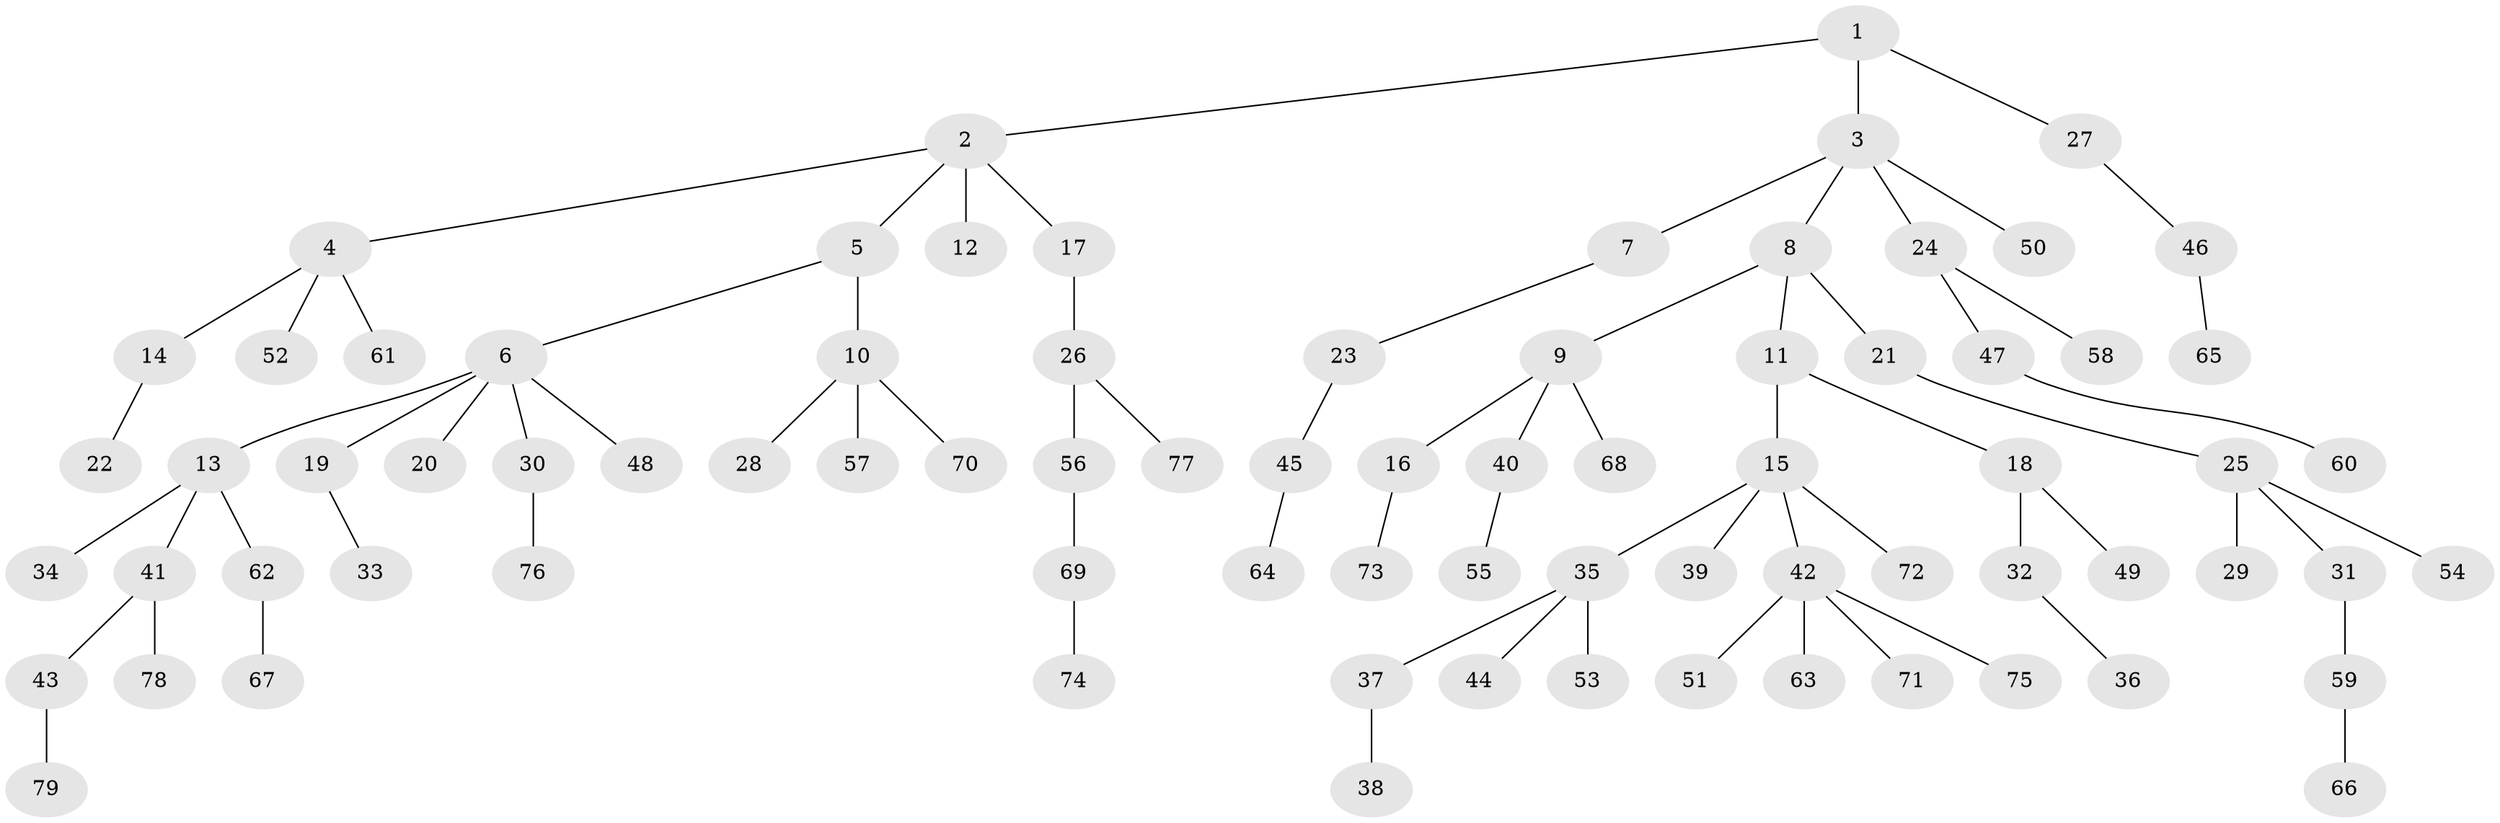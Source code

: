 // coarse degree distribution, {3: 0.15625, 4: 0.125, 2: 0.25, 1: 0.46875}
// Generated by graph-tools (version 1.1) at 2025/37/03/04/25 23:37:23]
// undirected, 79 vertices, 78 edges
graph export_dot {
  node [color=gray90,style=filled];
  1;
  2;
  3;
  4;
  5;
  6;
  7;
  8;
  9;
  10;
  11;
  12;
  13;
  14;
  15;
  16;
  17;
  18;
  19;
  20;
  21;
  22;
  23;
  24;
  25;
  26;
  27;
  28;
  29;
  30;
  31;
  32;
  33;
  34;
  35;
  36;
  37;
  38;
  39;
  40;
  41;
  42;
  43;
  44;
  45;
  46;
  47;
  48;
  49;
  50;
  51;
  52;
  53;
  54;
  55;
  56;
  57;
  58;
  59;
  60;
  61;
  62;
  63;
  64;
  65;
  66;
  67;
  68;
  69;
  70;
  71;
  72;
  73;
  74;
  75;
  76;
  77;
  78;
  79;
  1 -- 2;
  1 -- 3;
  1 -- 27;
  2 -- 4;
  2 -- 5;
  2 -- 12;
  2 -- 17;
  3 -- 7;
  3 -- 8;
  3 -- 24;
  3 -- 50;
  4 -- 14;
  4 -- 52;
  4 -- 61;
  5 -- 6;
  5 -- 10;
  6 -- 13;
  6 -- 19;
  6 -- 20;
  6 -- 30;
  6 -- 48;
  7 -- 23;
  8 -- 9;
  8 -- 11;
  8 -- 21;
  9 -- 16;
  9 -- 40;
  9 -- 68;
  10 -- 28;
  10 -- 57;
  10 -- 70;
  11 -- 15;
  11 -- 18;
  13 -- 34;
  13 -- 41;
  13 -- 62;
  14 -- 22;
  15 -- 35;
  15 -- 39;
  15 -- 42;
  15 -- 72;
  16 -- 73;
  17 -- 26;
  18 -- 32;
  18 -- 49;
  19 -- 33;
  21 -- 25;
  23 -- 45;
  24 -- 47;
  24 -- 58;
  25 -- 29;
  25 -- 31;
  25 -- 54;
  26 -- 56;
  26 -- 77;
  27 -- 46;
  30 -- 76;
  31 -- 59;
  32 -- 36;
  35 -- 37;
  35 -- 44;
  35 -- 53;
  37 -- 38;
  40 -- 55;
  41 -- 43;
  41 -- 78;
  42 -- 51;
  42 -- 63;
  42 -- 71;
  42 -- 75;
  43 -- 79;
  45 -- 64;
  46 -- 65;
  47 -- 60;
  56 -- 69;
  59 -- 66;
  62 -- 67;
  69 -- 74;
}
